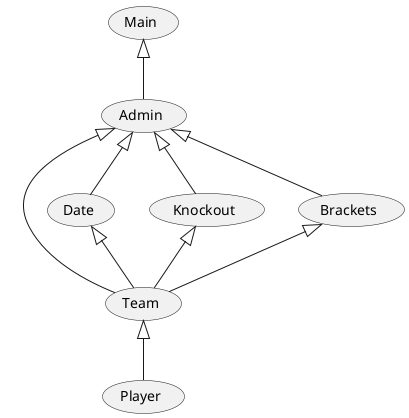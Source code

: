 @startuml
(Main)<|-- (Admin)
(Admin) <|-- (Team)
(Admin) <|-- (Date)
(Admin) <|-- (Knockout)
(Admin) <|-- (Brackets)
(Team) <|-- (Player)
(Brackets) <|-- (Team)
(Date) <|-- (Team)
(Knockout) <|-- (Team)
@enduml

